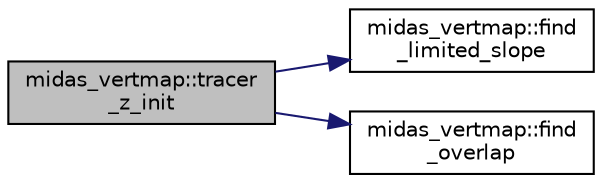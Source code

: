 digraph "midas_vertmap::tracer_z_init"
{
 // INTERACTIVE_SVG=YES
 // LATEX_PDF_SIZE
  edge [fontname="Helvetica",fontsize="10",labelfontname="Helvetica",labelfontsize="10"];
  node [fontname="Helvetica",fontsize="10",shape=record];
  rankdir="LR";
  Node1 [label="midas_vertmap::tracer\l_z_init",height=0.2,width=0.4,color="black", fillcolor="grey75", style="filled", fontcolor="black",tooltip="Layer model routine for remapping tracers."];
  Node1 -> Node2 [color="midnightblue",fontsize="10",style="solid",fontname="Helvetica"];
  Node2 [label="midas_vertmap::find\l_limited_slope",height=0.2,width=0.4,color="black", fillcolor="white", style="filled",URL="$namespacemidas__vertmap.html#a65b6c7e2215379bd5e2fb6630e652ff8",tooltip="This subroutine determines a limited slope for val to be advected with a piecewise limited scheme."];
  Node1 -> Node3 [color="midnightblue",fontsize="10",style="solid",fontname="Helvetica"];
  Node3 [label="midas_vertmap::find\l_overlap",height=0.2,width=0.4,color="black", fillcolor="white", style="filled",URL="$namespacemidas__vertmap.html#aaa0d59b5f40df5de2452235c40499e17",tooltip="This subroutine determines the layers bounded by interfaces e that overlap with the depth range betwe..."];
}
